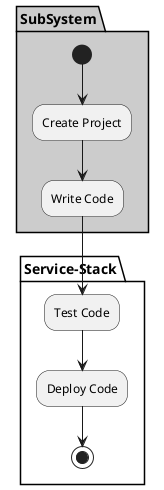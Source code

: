 @startuml

partition "Service-Stack" {

}

partition SubSystem  #cccccc {
  (*) --> "Create Project"
  --> "Write Code"
}

partition "Service-Stack" {
  "Write Code" --> "Test Code"
  "Test Code" --> "Deploy Code"
  "Deploy Code" --> (*)
}

@enduml
